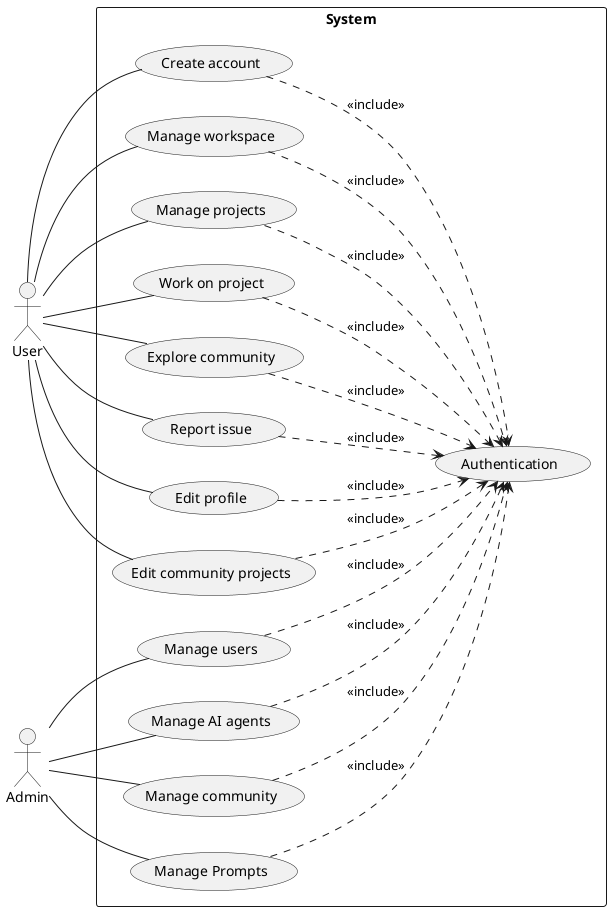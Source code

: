 @startuml

left to right direction

actor "User"
actor "Admin"

rectangle "System" {
    usecase "Authentication" as uc0
    usecase "Create account" as uc1
    usecase "Manage workspace" as uc2
    usecase "Manage projects" as uc3
    usecase "Work on project" as uc4
    usecase "Explore community" as uc5
    usecase "Report issue" as uc6
    usecase "Edit profile" as uc7
    usecase "Edit community projects" as uc8

    usecase "Manage users" as uc9
    usecase "Manage AI agents" as uc10
    usecase "Manage community" as uc11
    usecase "Manage Prompts" as uc12
}


User -- uc1
User -- uc2
User -- uc3
User -- uc4
User -- uc5
User -- uc6
User -- uc7
User -- uc8

Admin -- uc9
Admin -- uc10
Admin -- uc11
Admin -- uc12

uc1 ..> uc0 : <<include>>
uc2 ..> uc0 : <<include>>
uc3 ..> uc0 : <<include>>
uc4 ..> uc0 : <<include>>
uc5 ..> uc0 : <<include>>
uc6 ..> uc0 : <<include>>
uc7 ..> uc0 : <<include>>
uc8 ..> uc0 : <<include>>
uc9 ..> uc0 : <<include>>
uc10 ..> uc0 : <<include>>
uc11 ..> uc0 : <<include>>
uc12 ..> uc0 : <<include>>




@enduml